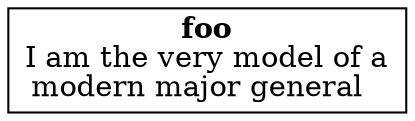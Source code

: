 digraph g {
  compound=true

  g0 [shape="box" label=<
<b>foo</b>
<br/>
I am the very model of a<br/>
modern major general
  >]

}

